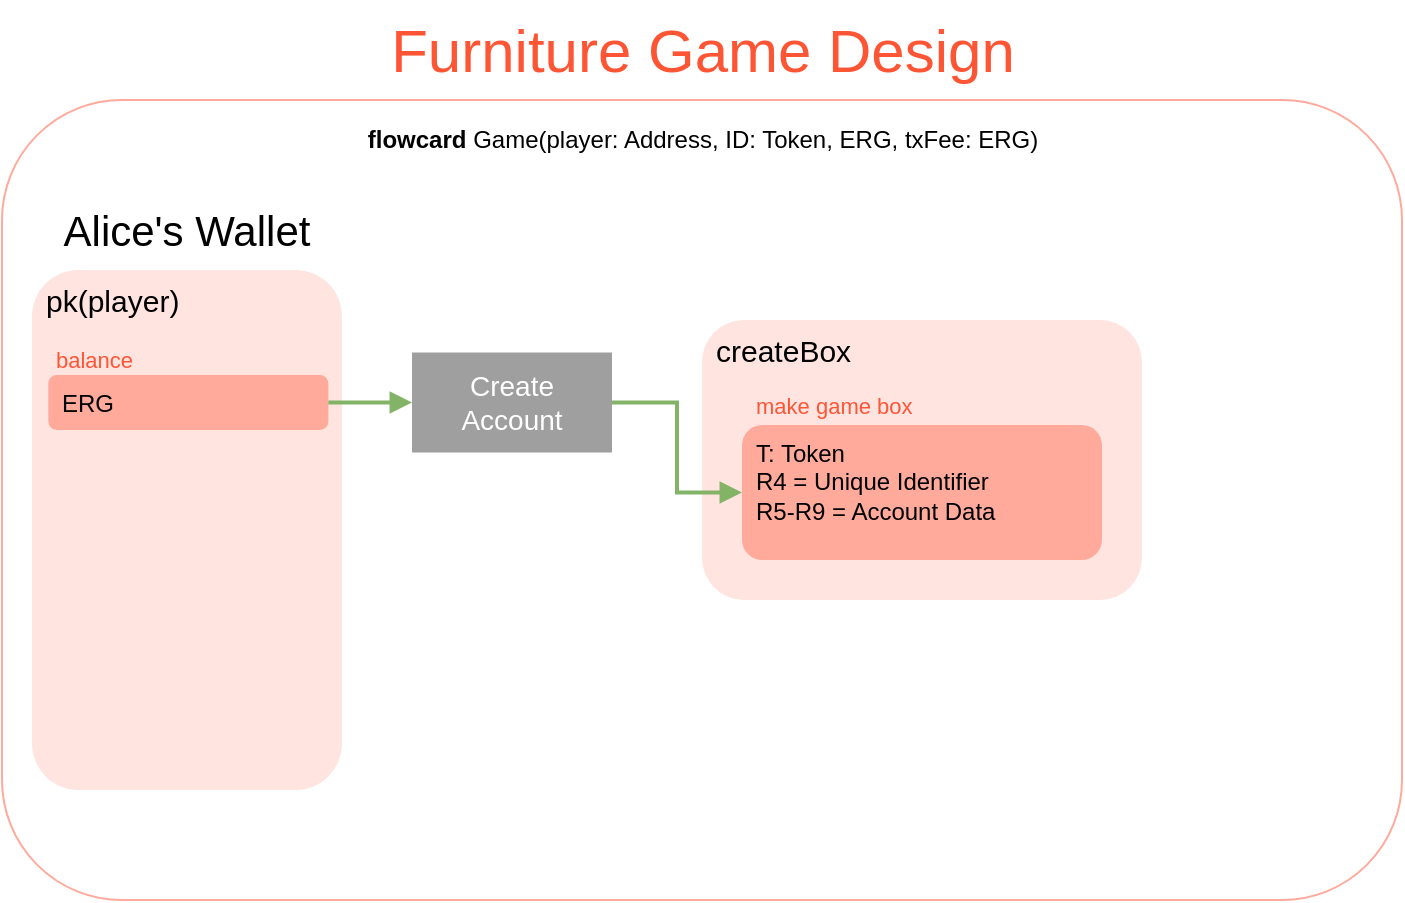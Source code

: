 <mxfile version="20.2.2" type="github">
  <diagram id="ljMTWfIX8xMNHQRcq2VL" name="Page-1">
    <mxGraphModel dx="788" dy="450" grid="1" gridSize="10" guides="1" tooltips="1" connect="1" arrows="1" fold="1" page="1" pageScale="1" pageWidth="850" pageHeight="1100" math="0" shadow="0">
      <root>
        <mxCell id="0" />
        <mxCell id="1" parent="0" />
        <mxCell id="oLImu17INOe9Grbym7r0-2" value="" style="group;rounded=0;labelBackgroundColor=none;fontFamily=Helvetica;fontSize=14;fontColor=none;strokeColor=none;fillColor=none;align=left;html=1;" vertex="1" connectable="0" parent="1">
          <mxGeometry x="75" y="50" width="700" height="440" as="geometry" />
        </mxCell>
        <mxCell id="oLImu17INOe9Grbym7r0-3" value="" style="rounded=1;whiteSpace=wrap;html=1;fillColor=default;strokeColor=#ffaa9c;fontFamily=Helvetica;fontSize=12;fontColor=#000000;align=left;labelBackgroundColor=none;connectable=0;container=0;allowArrows=0;" vertex="1" parent="oLImu17INOe9Grbym7r0-2">
          <mxGeometry y="40" width="700" height="400" as="geometry" />
        </mxCell>
        <mxCell id="oLImu17INOe9Grbym7r0-4" value="&lt;span style=&quot;font-size: 30px;&quot;&gt;Furniture Game Design&lt;/span&gt;" style="text;html=1;align=center;verticalAlign=middle;resizable=0;points=[];autosize=1;strokeColor=none;fillColor=none;fontSize=12;fontFamily=Helvetica;fontColor=#fe5535;rounded=0;labelBackgroundColor=none;connectable=0;allowArrows=0;" vertex="1" parent="oLImu17INOe9Grbym7r0-2">
          <mxGeometry x="180" y="-10" width="340" height="50" as="geometry" />
        </mxCell>
        <mxCell id="oLImu17INOe9Grbym7r0-5" value="&lt;b&gt;flowcard &lt;/b&gt;Game(player: Address, ID: Token, ERG, txFee: ERG)" style="text;html=1;align=center;verticalAlign=middle;resizable=0;points=[];autosize=1;strokeColor=none;fillColor=none;fontSize=12;fontFamily=Helvetica;fontColor=#000000;rounded=0;labelBackgroundColor=none;connectable=0;allowArrows=0;" vertex="1" parent="oLImu17INOe9Grbym7r0-2">
          <mxGeometry x="170" y="45" width="360" height="30" as="geometry" />
        </mxCell>
        <mxCell id="oLImu17INOe9Grbym7r0-14" value="" style="group;allowArrows=0;connectable=0;rounded=1;labelBackgroundColor=none;fontFamily=Helvetica;fontSize=14;fontColor=none;strokeColor=none;fillColor=none;align=left;html=1;" vertex="1" connectable="0" parent="oLImu17INOe9Grbym7r0-2">
          <mxGeometry x="15" y="95" width="155" height="290" as="geometry" />
        </mxCell>
        <mxCell id="oLImu17INOe9Grbym7r0-15" value="&lt;div&gt;&lt;font style=&quot;font-size: 15px;&quot;&gt;pk(player)&lt;/font&gt;&lt;/div&gt;" style="rounded=1;whiteSpace=wrap;html=1;fontFamily=Helvetica;fontSize=12;strokeColor=none;fillColor=#ffe4e0;fontColor=#000000;align=left;container=0;labelBackgroundColor=none;allowArrows=0;connectable=0;verticalAlign=top;spacingLeft=5;" vertex="1" parent="oLImu17INOe9Grbym7r0-14">
          <mxGeometry y="30" width="155" height="260" as="geometry" />
        </mxCell>
        <mxCell id="oLImu17INOe9Grbym7r0-16" value="&lt;div align=&quot;left&quot;&gt;&lt;font style=&quot;font-size: 21px;&quot;&gt;Alice&#39;s Wallet&lt;/font&gt;&lt;br&gt;&lt;/div&gt;" style="text;html=1;align=center;verticalAlign=middle;resizable=0;points=[];autosize=1;strokeColor=none;fillColor=none;fontSize=12;fontFamily=Helvetica;fontColor=#000000;rounded=0;container=0;labelBackgroundColor=none;connectable=0;allowArrows=0;" vertex="1" parent="oLImu17INOe9Grbym7r0-14">
          <mxGeometry x="2.499" y="-10" width="150" height="40" as="geometry" />
        </mxCell>
        <mxCell id="oLImu17INOe9Grbym7r0-17" value="" style="group;rounded=1;fontFamily=Helvetica;fontSize=12;fontColor=#000000;strokeColor=none;fillColor=none;align=left;labelBackgroundColor=none;html=1;allowArrows=0;" vertex="1" connectable="0" parent="oLImu17INOe9Grbym7r0-14">
          <mxGeometry x="28.182" y="60" width="120" height="90" as="geometry" />
        </mxCell>
        <mxCell id="oLImu17INOe9Grbym7r0-18" value="&lt;div style=&quot;font-size: 12px&quot; align=&quot;left&quot;&gt;ERG&lt;/div&gt;&lt;div style=&quot;font-size: 12px&quot;&gt;&lt;br&gt;&lt;/div&gt;" style="rounded=1;whiteSpace=wrap;html=1;fontFamily=Helvetica;fontSize=24;fontColor=#000000;strokeColor=none;fillColor=#ffaa9b;align=left;labelBackgroundColor=none;allowArrows=0;verticalAlign=top;spacingLeft=5;" vertex="1" parent="oLImu17INOe9Grbym7r0-17">
          <mxGeometry x="-20" y="22.5" width="140" height="27.5" as="geometry" />
        </mxCell>
        <mxCell id="oLImu17INOe9Grbym7r0-19" value="&lt;font style=&quot;font-size: 11px;&quot;&gt;balance&lt;/font&gt;" style="text;html=1;align=left;verticalAlign=middle;resizable=0;points=[];autosize=1;strokeColor=none;fillColor=none;fontSize=12;fontFamily=Helvetica;fontColor=#ff5536;rounded=0;labelBackgroundColor=none;allowArrows=0;connectable=0;" vertex="1" parent="oLImu17INOe9Grbym7r0-14">
          <mxGeometry x="10.002" y="60" width="60" height="30" as="geometry" />
        </mxCell>
        <mxCell id="oLImu17INOe9Grbym7r0-21" value="Create &lt;br&gt;Account" style="rounded=0;whiteSpace=wrap;html=1;fontFamily=Helvetica;fontSize=14;fontColor=#FFFFFF;strokeColor=none;fillColor=#9f9f9f;align=center;" vertex="1" parent="oLImu17INOe9Grbym7r0-2">
          <mxGeometry x="205.0" y="166.25" width="100" height="50" as="geometry" />
        </mxCell>
        <mxCell id="oLImu17INOe9Grbym7r0-22" style="edgeStyle=orthogonalEdgeStyle;rounded=0;orthogonalLoop=1;jettySize=auto;html=1;exitX=1;exitY=0.5;exitDx=0;exitDy=0;entryX=0;entryY=0.5;entryDx=0;entryDy=0;fontSize=10;fillColor=#d5e8d4;strokeColor=#82b366;strokeWidth=2;endArrow=block;endFill=1;" edge="1" parent="oLImu17INOe9Grbym7r0-2" source="oLImu17INOe9Grbym7r0-18" target="oLImu17INOe9Grbym7r0-21">
          <mxGeometry relative="1" as="geometry" />
        </mxCell>
        <mxCell id="oLImu17INOe9Grbym7r0-48" value="" style="group;allowArrows=0;rounded=1;fontSize=10;" vertex="1" connectable="0" parent="oLImu17INOe9Grbym7r0-2">
          <mxGeometry x="350" y="150" width="220" height="140" as="geometry" />
        </mxCell>
        <mxCell id="oLImu17INOe9Grbym7r0-49" value="&lt;div&gt;&lt;font style=&quot;font-size: 15px;&quot;&gt;createBox&lt;/font&gt;&lt;/div&gt;" style="rounded=1;whiteSpace=wrap;html=1;fontFamily=Helvetica;fontSize=12;strokeColor=none;fillColor=#ffe4e0;fontColor=#000000;align=left;container=0;labelBackgroundColor=none;allowArrows=0;connectable=0;verticalAlign=top;spacingLeft=5;" vertex="1" parent="oLImu17INOe9Grbym7r0-48">
          <mxGeometry width="220" height="140" as="geometry" />
        </mxCell>
        <mxCell id="oLImu17INOe9Grbym7r0-52" value="&lt;font style=&quot;font-size: 11px;&quot;&gt;make game box&lt;/font&gt;" style="text;html=1;align=left;verticalAlign=middle;resizable=0;points=[];autosize=1;strokeColor=none;fillColor=none;fontSize=12;fontFamily=Helvetica;fontColor=#ff5536;rounded=0;labelBackgroundColor=none;allowArrows=0;connectable=0;" vertex="1" parent="oLImu17INOe9Grbym7r0-48">
          <mxGeometry x="25" y="27.5" width="100" height="30" as="geometry" />
        </mxCell>
        <mxCell id="oLImu17INOe9Grbym7r0-51" value="&lt;div style=&quot;font-size: 12px&quot; align=&quot;left&quot;&gt;&lt;span style=&quot;background-color: initial;&quot;&gt;T: Token&lt;/span&gt;&lt;br&gt;&lt;/div&gt;&lt;div style=&quot;font-size: 12px&quot; align=&quot;left&quot;&gt;&lt;font style=&quot;font-size: 12px&quot; color=&quot;#000000&quot;&gt;R4 = Unique Identifier&lt;/font&gt;&lt;/div&gt;&lt;div style=&quot;font-size: 12px&quot; align=&quot;left&quot;&gt;&lt;font style=&quot;font-size: 12px&quot; color=&quot;#000000&quot;&gt;R5-R9 = Account Data&lt;/font&gt;&lt;/div&gt;&lt;div&gt;&lt;br&gt;&lt;/div&gt;&lt;div style=&quot;font-size: 12px&quot;&gt;&lt;br&gt;&lt;/div&gt;" style="rounded=1;whiteSpace=wrap;html=1;fontFamily=Helvetica;fontSize=24;fontColor=#000000;strokeColor=none;fillColor=#ffaa9b;align=left;labelBackgroundColor=none;allowArrows=0;verticalAlign=top;spacingLeft=5;" vertex="1" parent="oLImu17INOe9Grbym7r0-48">
          <mxGeometry x="20" y="52.5" width="180" height="67.5" as="geometry" />
        </mxCell>
        <mxCell id="oLImu17INOe9Grbym7r0-53" style="edgeStyle=orthogonalEdgeStyle;rounded=0;orthogonalLoop=1;jettySize=auto;html=1;exitX=1;exitY=0.5;exitDx=0;exitDy=0;fontSize=11;endArrow=block;endFill=1;strokeWidth=2;entryX=0;entryY=0.5;entryDx=0;entryDy=0;fillColor=#d5e8d4;strokeColor=#82b366;" edge="1" parent="oLImu17INOe9Grbym7r0-2" source="oLImu17INOe9Grbym7r0-21" target="oLImu17INOe9Grbym7r0-51">
          <mxGeometry relative="1" as="geometry">
            <mxPoint x="335" y="250" as="targetPoint" />
          </mxGeometry>
        </mxCell>
      </root>
    </mxGraphModel>
  </diagram>
</mxfile>
